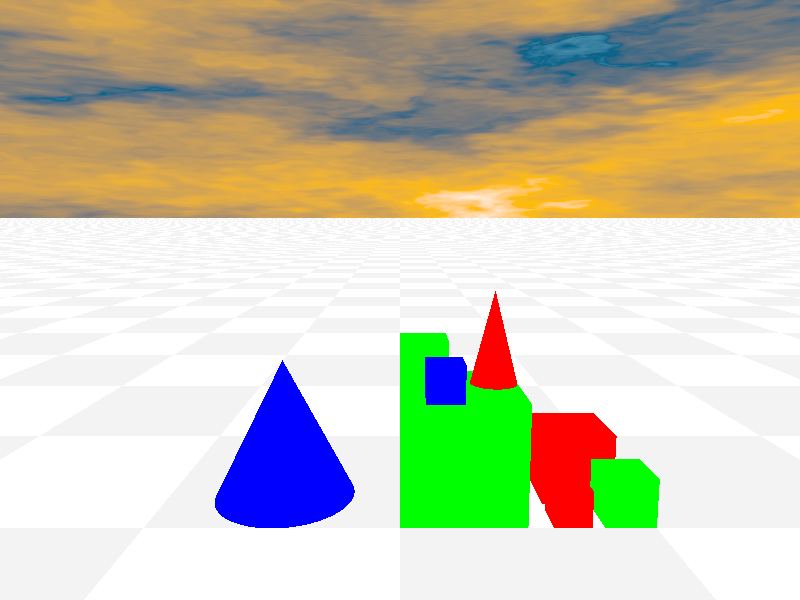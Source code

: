 #include "textures.inc"
#include "colors.inc"

camera {
       location <0, 120, -220>
       look_at  <0  ,  90,    0>
}

sky_sphere {
pigment {
wrinkles
turbulence 0.3
omega 0.707
octaves 5
color_map {
[0.0 color DustyRose * 2.5]
[0.2 color Orange ]
[0.8 color SlateBlue * 0.25]
[1.0 color SkyBlue]
}
scale <0.5, 0.1, 1000>
}
}



light_source { <200, 500, -600> color rgb <1.00, 1.00, 1.00>}

plane { y, 0 pigment {checker color rgb 1.0, color rgb 0.9 scale 100} }
//plane { y, 0 texture {Tan_Wood scale 20}}


#declare small_blue_cube = box { <0,0,0> <15,15,15>
	 		        texture {
					pigment { color rgb <0, 0, 1> }
				}}

#declare big_green_cube = box { <0,0,0> <50,50,50>
	 		        texture {
					pigment { color rgb <0, 1, 0> }
				}}

#declare small_green_cube = box { <0,0,0> <20,20,20>
	 		        texture {
					pigment { color rgb <0, 1, 0> }
				}}


#declare small_red_cube = box { <0,0,0> <15,15,15>
	 		        texture {
					pigment { color rgb <1, 0, 0> }
				}}

#declare big_red_cube = box { <0,0,0> <30,30,30>
	 		        texture {
					pigment { color rgb <1, 0, 0> }
				}}


#declare big_green_cube = box { <0,0,0> <50,50,50>
	 		        texture {
					pigment { color rgb <0, 1, 0> }
				}}

#declare big_blue_cone = cone {
    <0, 60, 0>, 0.0 // Sommet du cône
    <0, 0, 0>, 30.0  // Base du cône
    texture {
      pigment { color rgb <0, 0, 1> }
    }
  }
  
#declare red_cone = cone {
    <0, 40, 0>, 0.0 // Sommet du cône
    <0, 0, 0>, 10.0  // Base du cône
    texture {
      pigment { color rgb <1, 0, 0> }
    }
  }

object {small_blue_cube translate <10, 50, 0>}
object {small_green_cube translate <0, 50, 20>}
object {big_green_cube translate <0, 0, 0>}
object {red_cone translate <40, 50, 30>}

object {big_blue_cone translate <-50, 0, 30>}

object {small_red_cube translate <60, 0, 0>}
object {small_green_cube translate <80, 0, 0>}
object {big_red_cube translate <60, 0, 20>}